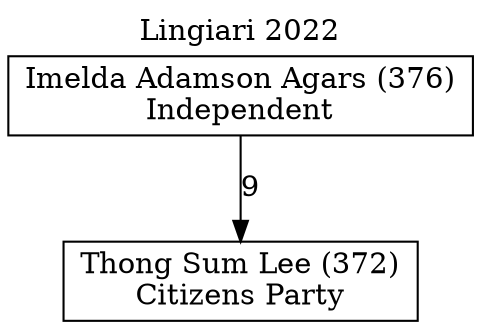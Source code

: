 // House preference flow
digraph "Thong Sum Lee (372)_Lingiari_2022" {
	graph [label="Lingiari 2022" labelloc=t mclimit=10]
	node [shape=box]
	"Thong Sum Lee (372)" [label="Thong Sum Lee (372)
Citizens Party"]
	"Imelda Adamson Agars (376)" [label="Imelda Adamson Agars (376)
Independent"]
	"Imelda Adamson Agars (376)" -> "Thong Sum Lee (372)" [label=9]
}
